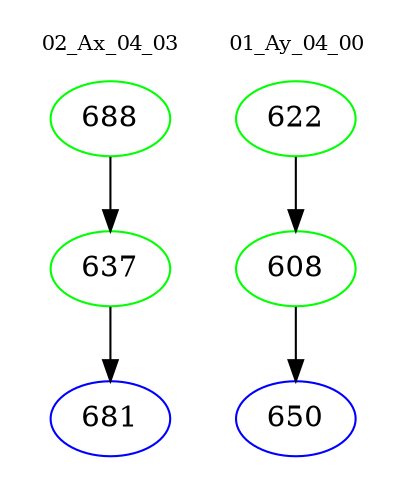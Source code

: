 digraph{
subgraph cluster_0 {
color = white
label = "02_Ax_04_03";
fontsize=10;
T0_688 [label="688", color="green"]
T0_688 -> T0_637 [color="black"]
T0_637 [label="637", color="green"]
T0_637 -> T0_681 [color="black"]
T0_681 [label="681", color="blue"]
}
subgraph cluster_1 {
color = white
label = "01_Ay_04_00";
fontsize=10;
T1_622 [label="622", color="green"]
T1_622 -> T1_608 [color="black"]
T1_608 [label="608", color="green"]
T1_608 -> T1_650 [color="black"]
T1_650 [label="650", color="blue"]
}
}
